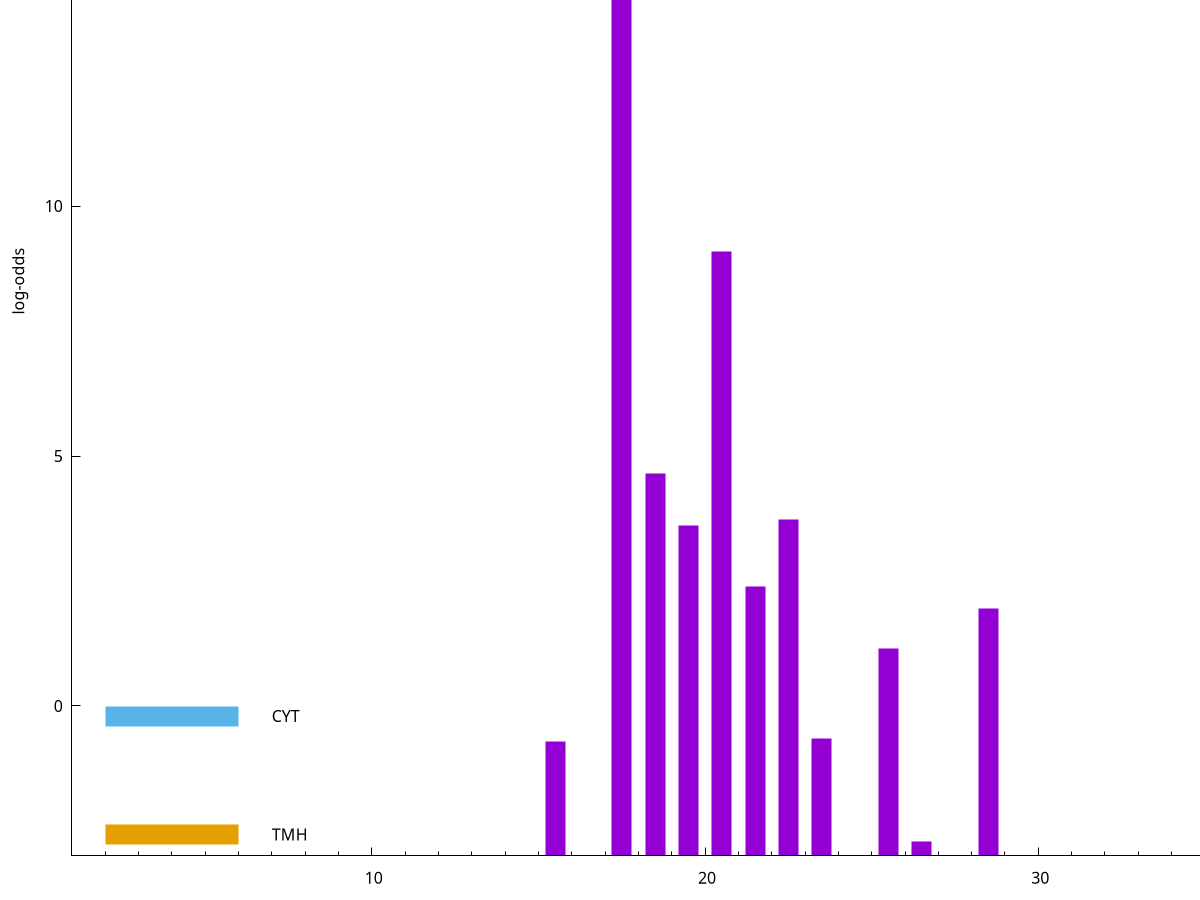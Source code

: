 set title "LipoP predictions for SRR5666568.gff"
set size 2., 1.4
set xrange [1:70] 
set mxtics 10
set yrange [-3:20]
set y2range [0:23]
set ylabel "log-odds"
set term postscript eps color solid "Helvetica" 30
set output "SRR5666568.gff285.eps"
set arrow from 2,15.88 to 6,15.88 nohead lt 1 lw 20
set label "SpI" at 7,15.88
set arrow from 2,-0.200913 to 6,-0.200913 nohead lt 3 lw 20
set label "CYT" at 7,-0.200913
set arrow from 2,-2.56963 to 6,-2.56963 nohead lt 4 lw 20
set label "TMH" at 7,-2.56963
set arrow from 2,15.88 to 6,15.88 nohead lt 1 lw 20
set label "SpI" at 7,15.88
# NOTE: The scores below are the log-odds scores with the threshold
# NOTE: subtracted (a hack to make gnuplot make the histogram all
# NOTE: look nice).
plot "-" axes x1y2 title "" with impulses lt 1 lw 20
17.500000 18.865400
20.500000 12.091610
18.500000 7.659980
22.500000 6.723830
19.500000 6.616530
21.500000 5.384910
28.500000 4.953810
25.500000 4.140020
23.500000 2.342849
15.500000 2.293372
26.500000 0.298110
e
exit
